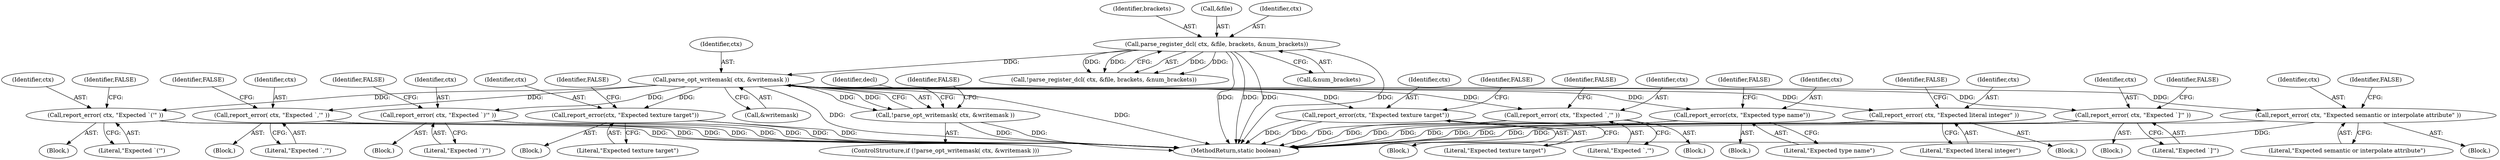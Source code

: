 digraph "0_virglrenderer_e534b51ca3c3cd25f3990589932a9ed711c59b27@API" {
"1003022" [label="(Call,parse_opt_writemask( ctx, &writemask ))"];
"1003011" [label="(Call,parse_register_dcl( ctx, &file, brackets, &num_brackets))"];
"1003021" [label="(Call,!parse_opt_writemask( ctx, &writemask ))"];
"1003160" [label="(Call,report_error( ctx, \"Expected `('\" ))"];
"1003178" [label="(Call,report_error( ctx, \"Expected `,'\" ))"];
"1003192" [label="(Call,report_error( ctx, \"Expected `)'\" ))"];
"1003272" [label="(Call,report_error(ctx, \"Expected texture target\"))"];
"1003372" [label="(Call,report_error(ctx, \"Expected texture target\"))"];
"1003386" [label="(Call,report_error( ctx, \"Expected `,'\" ))"];
"1003481" [label="(Call,report_error(ctx, \"Expected type name\"))"];
"1003628" [label="(Call,report_error( ctx, \"Expected literal integer\" ))"];
"1003642" [label="(Call,report_error( ctx, \"Expected `]'\" ))"];
"1003745" [label="(Call,report_error( ctx, \"Expected semantic or interpolate attribute\" ))"];
"1003161" [label="(Identifier,ctx)"];
"1003015" [label="(Identifier,brackets)"];
"1003642" [label="(Call,report_error( ctx, \"Expected `]'\" ))"];
"1003373" [label="(Identifier,ctx)"];
"1003744" [label="(Block,)"];
"1003024" [label="(Call,&writemask)"];
"1003010" [label="(Call,!parse_register_dcl( ctx, &file, brackets, &num_brackets))"];
"1003013" [label="(Call,&file)"];
"1003376" [label="(Identifier,FALSE)"];
"1003021" [label="(Call,!parse_opt_writemask( ctx, &writemask ))"];
"1003020" [label="(ControlStructure,if (!parse_opt_writemask( ctx, &writemask )))"];
"1003632" [label="(Identifier,FALSE)"];
"1003029" [label="(Identifier,decl)"];
"1003745" [label="(Call,report_error( ctx, \"Expected semantic or interpolate attribute\" ))"];
"1003177" [label="(Block,)"];
"1003179" [label="(Identifier,ctx)"];
"1003643" [label="(Identifier,ctx)"];
"1003193" [label="(Identifier,ctx)"];
"1003160" [label="(Call,report_error( ctx, \"Expected `('\" ))"];
"1003192" [label="(Call,report_error( ctx, \"Expected `)'\" ))"];
"1003178" [label="(Call,report_error( ctx, \"Expected `,'\" ))"];
"1003273" [label="(Identifier,ctx)"];
"1003749" [label="(Identifier,FALSE)"];
"1003272" [label="(Call,report_error(ctx, \"Expected texture target\"))"];
"1003276" [label="(Identifier,FALSE)"];
"1003480" [label="(Block,)"];
"1003644" [label="(Literal,\"Expected `]'\")"];
"1003646" [label="(Identifier,FALSE)"];
"1003371" [label="(Block,)"];
"1003182" [label="(Identifier,FALSE)"];
"1003180" [label="(Literal,\"Expected `,'\")"];
"1003388" [label="(Literal,\"Expected `,'\")"];
"1003390" [label="(Identifier,FALSE)"];
"1004167" [label="(MethodReturn,static boolean)"];
"1003159" [label="(Block,)"];
"1003271" [label="(Block,)"];
"1003012" [label="(Identifier,ctx)"];
"1003194" [label="(Literal,\"Expected `)'\")"];
"1003022" [label="(Call,parse_opt_writemask( ctx, &writemask ))"];
"1003372" [label="(Call,report_error(ctx, \"Expected texture target\"))"];
"1003482" [label="(Identifier,ctx)"];
"1003747" [label="(Literal,\"Expected semantic or interpolate attribute\")"];
"1003387" [label="(Identifier,ctx)"];
"1003196" [label="(Identifier,FALSE)"];
"1003629" [label="(Identifier,ctx)"];
"1003164" [label="(Identifier,FALSE)"];
"1003485" [label="(Identifier,FALSE)"];
"1003386" [label="(Call,report_error( ctx, \"Expected `,'\" ))"];
"1003746" [label="(Identifier,ctx)"];
"1003027" [label="(Identifier,FALSE)"];
"1003627" [label="(Block,)"];
"1003641" [label="(Block,)"];
"1003630" [label="(Literal,\"Expected literal integer\")"];
"1003274" [label="(Literal,\"Expected texture target\")"];
"1003385" [label="(Block,)"];
"1003628" [label="(Call,report_error( ctx, \"Expected literal integer\" ))"];
"1003011" [label="(Call,parse_register_dcl( ctx, &file, brackets, &num_brackets))"];
"1003374" [label="(Literal,\"Expected texture target\")"];
"1003162" [label="(Literal,\"Expected `('\")"];
"1003481" [label="(Call,report_error(ctx, \"Expected type name\"))"];
"1003483" [label="(Literal,\"Expected type name\")"];
"1003023" [label="(Identifier,ctx)"];
"1003191" [label="(Block,)"];
"1003016" [label="(Call,&num_brackets)"];
"1003022" -> "1003021"  [label="AST: "];
"1003022" -> "1003024"  [label="CFG: "];
"1003023" -> "1003022"  [label="AST: "];
"1003024" -> "1003022"  [label="AST: "];
"1003021" -> "1003022"  [label="CFG: "];
"1003022" -> "1004167"  [label="DDG: "];
"1003022" -> "1004167"  [label="DDG: "];
"1003022" -> "1003021"  [label="DDG: "];
"1003022" -> "1003021"  [label="DDG: "];
"1003011" -> "1003022"  [label="DDG: "];
"1003022" -> "1003160"  [label="DDG: "];
"1003022" -> "1003178"  [label="DDG: "];
"1003022" -> "1003192"  [label="DDG: "];
"1003022" -> "1003272"  [label="DDG: "];
"1003022" -> "1003372"  [label="DDG: "];
"1003022" -> "1003386"  [label="DDG: "];
"1003022" -> "1003481"  [label="DDG: "];
"1003022" -> "1003628"  [label="DDG: "];
"1003022" -> "1003642"  [label="DDG: "];
"1003022" -> "1003745"  [label="DDG: "];
"1003011" -> "1003010"  [label="AST: "];
"1003011" -> "1003016"  [label="CFG: "];
"1003012" -> "1003011"  [label="AST: "];
"1003013" -> "1003011"  [label="AST: "];
"1003015" -> "1003011"  [label="AST: "];
"1003016" -> "1003011"  [label="AST: "];
"1003010" -> "1003011"  [label="CFG: "];
"1003011" -> "1004167"  [label="DDG: "];
"1003011" -> "1004167"  [label="DDG: "];
"1003011" -> "1004167"  [label="DDG: "];
"1003011" -> "1004167"  [label="DDG: "];
"1003011" -> "1003010"  [label="DDG: "];
"1003011" -> "1003010"  [label="DDG: "];
"1003011" -> "1003010"  [label="DDG: "];
"1003011" -> "1003010"  [label="DDG: "];
"1003021" -> "1003020"  [label="AST: "];
"1003027" -> "1003021"  [label="CFG: "];
"1003029" -> "1003021"  [label="CFG: "];
"1003021" -> "1004167"  [label="DDG: "];
"1003021" -> "1004167"  [label="DDG: "];
"1003160" -> "1003159"  [label="AST: "];
"1003160" -> "1003162"  [label="CFG: "];
"1003161" -> "1003160"  [label="AST: "];
"1003162" -> "1003160"  [label="AST: "];
"1003164" -> "1003160"  [label="CFG: "];
"1003160" -> "1004167"  [label="DDG: "];
"1003160" -> "1004167"  [label="DDG: "];
"1003178" -> "1003177"  [label="AST: "];
"1003178" -> "1003180"  [label="CFG: "];
"1003179" -> "1003178"  [label="AST: "];
"1003180" -> "1003178"  [label="AST: "];
"1003182" -> "1003178"  [label="CFG: "];
"1003178" -> "1004167"  [label="DDG: "];
"1003178" -> "1004167"  [label="DDG: "];
"1003192" -> "1003191"  [label="AST: "];
"1003192" -> "1003194"  [label="CFG: "];
"1003193" -> "1003192"  [label="AST: "];
"1003194" -> "1003192"  [label="AST: "];
"1003196" -> "1003192"  [label="CFG: "];
"1003192" -> "1004167"  [label="DDG: "];
"1003192" -> "1004167"  [label="DDG: "];
"1003272" -> "1003271"  [label="AST: "];
"1003272" -> "1003274"  [label="CFG: "];
"1003273" -> "1003272"  [label="AST: "];
"1003274" -> "1003272"  [label="AST: "];
"1003276" -> "1003272"  [label="CFG: "];
"1003272" -> "1004167"  [label="DDG: "];
"1003272" -> "1004167"  [label="DDG: "];
"1003372" -> "1003371"  [label="AST: "];
"1003372" -> "1003374"  [label="CFG: "];
"1003373" -> "1003372"  [label="AST: "];
"1003374" -> "1003372"  [label="AST: "];
"1003376" -> "1003372"  [label="CFG: "];
"1003372" -> "1004167"  [label="DDG: "];
"1003372" -> "1004167"  [label="DDG: "];
"1003386" -> "1003385"  [label="AST: "];
"1003386" -> "1003388"  [label="CFG: "];
"1003387" -> "1003386"  [label="AST: "];
"1003388" -> "1003386"  [label="AST: "];
"1003390" -> "1003386"  [label="CFG: "];
"1003386" -> "1004167"  [label="DDG: "];
"1003386" -> "1004167"  [label="DDG: "];
"1003481" -> "1003480"  [label="AST: "];
"1003481" -> "1003483"  [label="CFG: "];
"1003482" -> "1003481"  [label="AST: "];
"1003483" -> "1003481"  [label="AST: "];
"1003485" -> "1003481"  [label="CFG: "];
"1003481" -> "1004167"  [label="DDG: "];
"1003481" -> "1004167"  [label="DDG: "];
"1003628" -> "1003627"  [label="AST: "];
"1003628" -> "1003630"  [label="CFG: "];
"1003629" -> "1003628"  [label="AST: "];
"1003630" -> "1003628"  [label="AST: "];
"1003632" -> "1003628"  [label="CFG: "];
"1003628" -> "1004167"  [label="DDG: "];
"1003628" -> "1004167"  [label="DDG: "];
"1003642" -> "1003641"  [label="AST: "];
"1003642" -> "1003644"  [label="CFG: "];
"1003643" -> "1003642"  [label="AST: "];
"1003644" -> "1003642"  [label="AST: "];
"1003646" -> "1003642"  [label="CFG: "];
"1003642" -> "1004167"  [label="DDG: "];
"1003642" -> "1004167"  [label="DDG: "];
"1003745" -> "1003744"  [label="AST: "];
"1003745" -> "1003747"  [label="CFG: "];
"1003746" -> "1003745"  [label="AST: "];
"1003747" -> "1003745"  [label="AST: "];
"1003749" -> "1003745"  [label="CFG: "];
"1003745" -> "1004167"  [label="DDG: "];
"1003745" -> "1004167"  [label="DDG: "];
}
